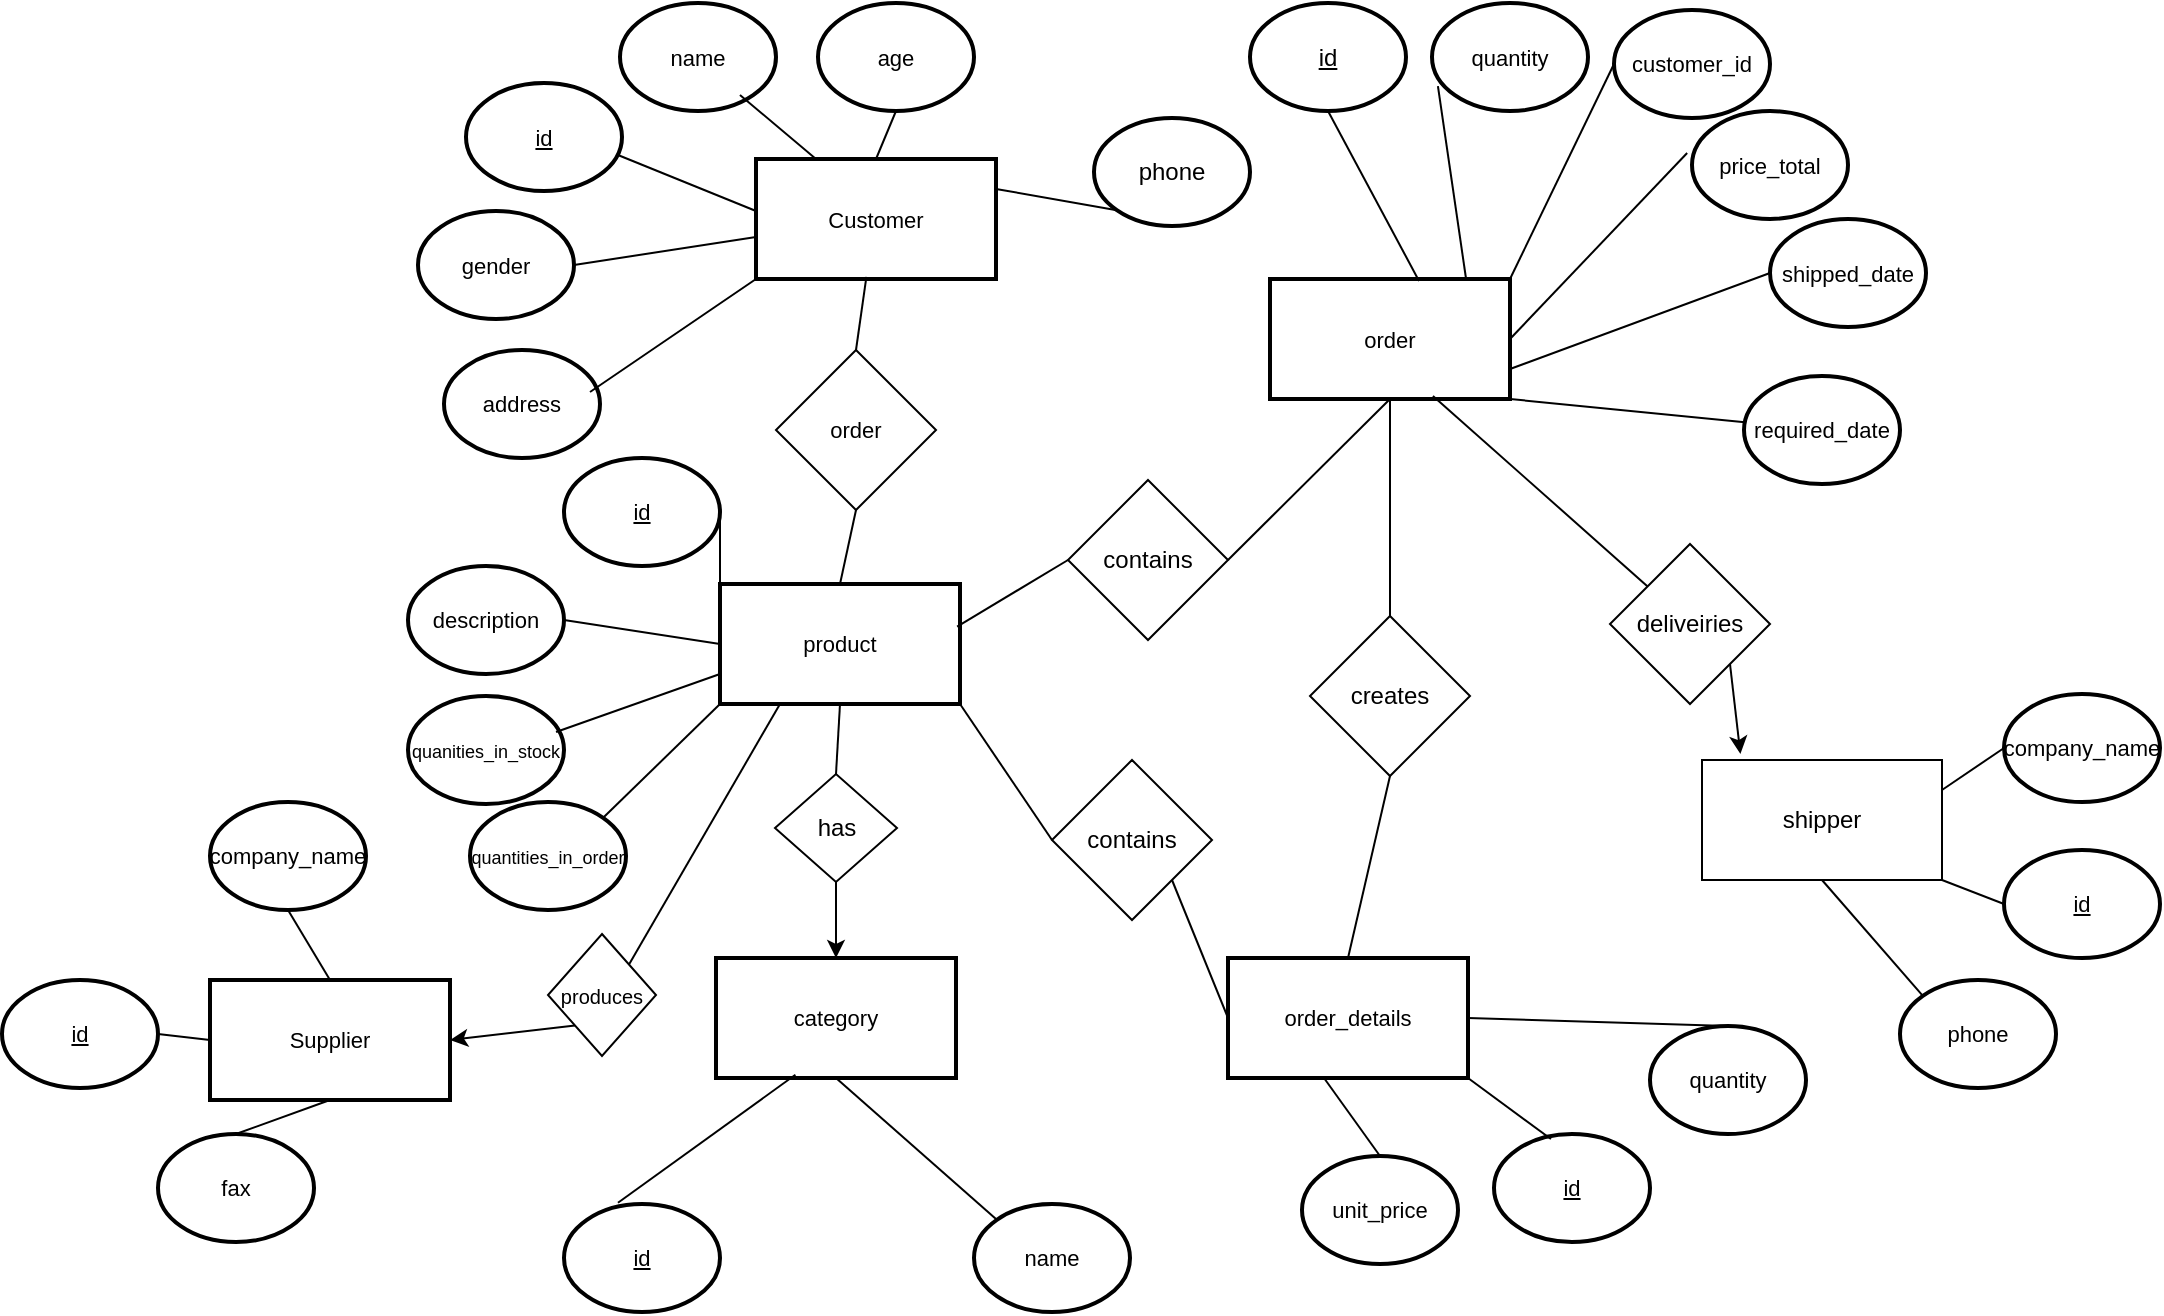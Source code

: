 <mxfile version="26.0.16">
  <diagram id="R2lEEEUBdFMjLlhIrx00" name="Page-1">
    <mxGraphModel dx="2417" dy="591" grid="1" gridSize="13" guides="1" tooltips="1" connect="1" arrows="1" fold="1" page="1" pageScale="1" pageWidth="850" pageHeight="1100" math="0" shadow="0" extFonts="Permanent Marker^https://fonts.googleapis.com/css?family=Permanent+Marker">
      <root>
        <mxCell id="0" />
        <mxCell id="1" parent="0" />
        <mxCell id="cmOm1PKUMlEA9yqi15UK-2" value="Customer" style="rounded=0;whiteSpace=wrap;html=1;strokeWidth=2;fontSize=11;" parent="1" vertex="1">
          <mxGeometry x="325" y="281.5" width="120" height="60" as="geometry" />
        </mxCell>
        <mxCell id="cmOm1PKUMlEA9yqi15UK-5" value="age" style="ellipse;whiteSpace=wrap;html=1;strokeWidth=2;perimeterSpacing=0;fontSize=11;" parent="1" vertex="1">
          <mxGeometry x="356" y="203.5" width="78" height="54" as="geometry" />
        </mxCell>
        <mxCell id="cmOm1PKUMlEA9yqi15UK-7" value="&lt;u&gt;id&lt;/u&gt;" style="ellipse;whiteSpace=wrap;html=1;strokeWidth=2;perimeterSpacing=0;fontSize=11;" parent="1" vertex="1">
          <mxGeometry x="180" y="243.5" width="78" height="54" as="geometry" />
        </mxCell>
        <mxCell id="cmOm1PKUMlEA9yqi15UK-8" value="name" style="ellipse;whiteSpace=wrap;html=1;strokeWidth=2;perimeterSpacing=0;fontSize=11;" parent="1" vertex="1">
          <mxGeometry x="257" y="203.5" width="78" height="54" as="geometry" />
        </mxCell>
        <mxCell id="cmOm1PKUMlEA9yqi15UK-9" value="gender" style="ellipse;whiteSpace=wrap;html=1;strokeWidth=2;perimeterSpacing=0;fontSize=11;" parent="1" vertex="1">
          <mxGeometry x="156" y="307.5" width="78" height="54" as="geometry" />
        </mxCell>
        <mxCell id="cmOm1PKUMlEA9yqi15UK-10" value="phone" style="ellipse;whiteSpace=wrap;html=1;strokeWidth=2;perimeterSpacing=0;" parent="1" vertex="1">
          <mxGeometry x="494" y="261" width="78" height="54" as="geometry" />
        </mxCell>
        <mxCell id="cmOm1PKUMlEA9yqi15UK-11" value="address" style="ellipse;whiteSpace=wrap;html=1;strokeWidth=2;perimeterSpacing=0;fontSize=11;" parent="1" vertex="1">
          <mxGeometry x="169" y="377" width="78" height="54" as="geometry" />
        </mxCell>
        <mxCell id="cmOm1PKUMlEA9yqi15UK-13" value="" style="endArrow=none;html=1;rounded=0;exitX=0.936;exitY=0.389;exitDx=0;exitDy=0;entryX=0;entryY=1;entryDx=0;entryDy=0;fontSize=11;exitPerimeter=0;" parent="1" source="cmOm1PKUMlEA9yqi15UK-11" target="cmOm1PKUMlEA9yqi15UK-2" edge="1">
          <mxGeometry width="50" height="50" relative="1" as="geometry">
            <mxPoint x="228" y="370.5" as="sourcePoint" />
            <mxPoint x="466" y="255.5" as="targetPoint" />
          </mxGeometry>
        </mxCell>
        <mxCell id="cmOm1PKUMlEA9yqi15UK-14" value="" style="endArrow=none;html=1;rounded=0;exitX=0.974;exitY=0.667;exitDx=0;exitDy=0;exitPerimeter=0;fontSize=11;" parent="1" source="cmOm1PKUMlEA9yqi15UK-7" edge="1">
          <mxGeometry width="50" height="50" relative="1" as="geometry">
            <mxPoint x="195" y="398.5" as="sourcePoint" />
            <mxPoint x="325" y="307.5" as="targetPoint" />
          </mxGeometry>
        </mxCell>
        <mxCell id="cmOm1PKUMlEA9yqi15UK-15" value="" style="endArrow=none;html=1;rounded=0;exitX=0.769;exitY=0.852;exitDx=0;exitDy=0;exitPerimeter=0;entryX=0.25;entryY=0;entryDx=0;entryDy=0;fontSize=11;" parent="1" source="cmOm1PKUMlEA9yqi15UK-8" target="cmOm1PKUMlEA9yqi15UK-2" edge="1">
          <mxGeometry width="50" height="50" relative="1" as="geometry">
            <mxPoint x="232" y="276.5" as="sourcePoint" />
            <mxPoint x="338" y="320.5" as="targetPoint" />
          </mxGeometry>
        </mxCell>
        <mxCell id="cmOm1PKUMlEA9yqi15UK-16" value="" style="endArrow=none;html=1;rounded=0;exitX=0.5;exitY=1;exitDx=0;exitDy=0;entryX=0.5;entryY=0;entryDx=0;entryDy=0;fontSize=11;" parent="1" source="cmOm1PKUMlEA9yqi15UK-5" target="cmOm1PKUMlEA9yqi15UK-2" edge="1">
          <mxGeometry width="50" height="50" relative="1" as="geometry">
            <mxPoint x="245" y="289.5" as="sourcePoint" />
            <mxPoint x="351" y="333.5" as="targetPoint" />
          </mxGeometry>
        </mxCell>
        <mxCell id="cmOm1PKUMlEA9yqi15UK-17" value="" style="endArrow=none;html=1;rounded=0;exitX=0;exitY=1;exitDx=0;exitDy=0;entryX=1;entryY=0.25;entryDx=0;entryDy=0;fontSize=11;" parent="1" source="cmOm1PKUMlEA9yqi15UK-10" target="cmOm1PKUMlEA9yqi15UK-2" edge="1">
          <mxGeometry width="50" height="50" relative="1" as="geometry">
            <mxPoint x="258" y="302.5" as="sourcePoint" />
            <mxPoint x="364" y="346.5" as="targetPoint" />
          </mxGeometry>
        </mxCell>
        <mxCell id="cmOm1PKUMlEA9yqi15UK-18" value="" style="endArrow=none;html=1;rounded=0;exitX=1;exitY=0.5;exitDx=0;exitDy=0;fontSize=11;" parent="1" source="cmOm1PKUMlEA9yqi15UK-9" edge="1">
          <mxGeometry width="50" height="50" relative="1" as="geometry">
            <mxPoint x="271" y="315.5" as="sourcePoint" />
            <mxPoint x="325" y="320.5" as="targetPoint" />
          </mxGeometry>
        </mxCell>
        <mxCell id="cmOm1PKUMlEA9yqi15UK-19" value="product" style="rounded=0;whiteSpace=wrap;html=1;strokeWidth=2;fontSize=11;" parent="1" vertex="1">
          <mxGeometry x="307" y="494" width="120" height="60" as="geometry" />
        </mxCell>
        <mxCell id="cmOm1PKUMlEA9yqi15UK-46" value="&lt;u&gt;id&lt;/u&gt;" style="ellipse;whiteSpace=wrap;html=1;strokeWidth=2;perimeterSpacing=0;fontSize=11;" parent="1" vertex="1">
          <mxGeometry x="229" y="431" width="78" height="54" as="geometry" />
        </mxCell>
        <mxCell id="cmOm1PKUMlEA9yqi15UK-47" value="description" style="ellipse;whiteSpace=wrap;html=1;strokeWidth=2;perimeterSpacing=0;fontSize=11;" parent="1" vertex="1">
          <mxGeometry x="151" y="485" width="78" height="54" as="geometry" />
        </mxCell>
        <mxCell id="cmOm1PKUMlEA9yqi15UK-61" value="order" style="rhombus;whiteSpace=wrap;html=1;fontSize=11;" parent="1" vertex="1">
          <mxGeometry x="335" y="377" width="80" height="80" as="geometry" />
        </mxCell>
        <mxCell id="cmOm1PKUMlEA9yqi15UK-62" value="" style="endArrow=none;html=1;rounded=0;entryX=0.46;entryY=0.983;entryDx=0;entryDy=0;entryPerimeter=0;exitX=0.5;exitY=0;exitDx=0;exitDy=0;fontSize=11;" parent="1" source="cmOm1PKUMlEA9yqi15UK-61" target="cmOm1PKUMlEA9yqi15UK-2" edge="1">
          <mxGeometry width="50" height="50" relative="1" as="geometry">
            <mxPoint x="328" y="372.5" as="sourcePoint" />
            <mxPoint x="323" y="411.5" as="targetPoint" />
          </mxGeometry>
        </mxCell>
        <mxCell id="cmOm1PKUMlEA9yqi15UK-63" value="" style="endArrow=none;html=1;rounded=0;entryX=0.5;entryY=1;entryDx=0;entryDy=0;exitX=0.5;exitY=0;exitDx=0;exitDy=0;fontSize=11;" parent="1" source="cmOm1PKUMlEA9yqi15UK-19" target="cmOm1PKUMlEA9yqi15UK-61" edge="1">
          <mxGeometry width="50" height="50" relative="1" as="geometry">
            <mxPoint x="312" y="479" as="sourcePoint" />
            <mxPoint x="362" y="429" as="targetPoint" />
          </mxGeometry>
        </mxCell>
        <mxCell id="cmOm1PKUMlEA9yqi15UK-68" value="" style="endArrow=none;html=1;rounded=0;exitX=1;exitY=0.5;exitDx=0;exitDy=0;entryX=0;entryY=0.5;entryDx=0;entryDy=0;fontSize=11;" parent="1" source="cmOm1PKUMlEA9yqi15UK-46" target="cmOm1PKUMlEA9yqi15UK-19" edge="1">
          <mxGeometry width="50" height="50" relative="1" as="geometry">
            <mxPoint x="403" y="635" as="sourcePoint" />
            <mxPoint x="453" y="585" as="targetPoint" />
          </mxGeometry>
        </mxCell>
        <mxCell id="cmOm1PKUMlEA9yqi15UK-69" value="" style="endArrow=none;html=1;rounded=0;exitX=0;exitY=0.5;exitDx=0;exitDy=0;entryX=1;entryY=0.5;entryDx=0;entryDy=0;fontSize=11;" parent="1" source="cmOm1PKUMlEA9yqi15UK-19" target="cmOm1PKUMlEA9yqi15UK-47" edge="1">
          <mxGeometry width="50" height="50" relative="1" as="geometry">
            <mxPoint x="176" y="830" as="sourcePoint" />
            <mxPoint x="196" y="788" as="targetPoint" />
          </mxGeometry>
        </mxCell>
        <mxCell id="cmOm1PKUMlEA9yqi15UK-72" value="category" style="rounded=0;whiteSpace=wrap;html=1;strokeWidth=2;fontSize=11;" parent="1" vertex="1">
          <mxGeometry x="305" y="681" width="120" height="60" as="geometry" />
        </mxCell>
        <mxCell id="cmOm1PKUMlEA9yqi15UK-73" value="has" style="rhombus;whiteSpace=wrap;html=1;direction=south;" parent="1" vertex="1">
          <mxGeometry x="334.5" y="589" width="61" height="54" as="geometry" />
        </mxCell>
        <mxCell id="cmOm1PKUMlEA9yqi15UK-79" value="order" style="rounded=0;whiteSpace=wrap;html=1;strokeWidth=2;fontSize=11;" parent="1" vertex="1">
          <mxGeometry x="582" y="341.5" width="120" height="60" as="geometry" />
        </mxCell>
        <mxCell id="cmOm1PKUMlEA9yqi15UK-80" value="contains" style="rhombus;whiteSpace=wrap;html=1;" parent="1" vertex="1">
          <mxGeometry x="481" y="442" width="80" height="80" as="geometry" />
        </mxCell>
        <mxCell id="cmOm1PKUMlEA9yqi15UK-81" value="" style="endArrow=none;html=1;rounded=0;entryX=0.5;entryY=1;entryDx=0;entryDy=0;exitX=1;exitY=0.5;exitDx=0;exitDy=0;" parent="1" source="cmOm1PKUMlEA9yqi15UK-80" target="cmOm1PKUMlEA9yqi15UK-79" edge="1">
          <mxGeometry width="50" height="50" relative="1" as="geometry">
            <mxPoint x="637" y="557" as="sourcePoint" />
            <mxPoint x="687" y="507" as="targetPoint" />
          </mxGeometry>
        </mxCell>
        <mxCell id="cmOm1PKUMlEA9yqi15UK-82" value="" style="endArrow=none;html=1;rounded=0;exitX=0;exitY=0.5;exitDx=0;exitDy=0;entryX=0.988;entryY=0.355;entryDx=0;entryDy=0;entryPerimeter=0;" parent="1" source="cmOm1PKUMlEA9yqi15UK-80" target="cmOm1PKUMlEA9yqi15UK-19" edge="1">
          <mxGeometry width="50" height="50" relative="1" as="geometry">
            <mxPoint x="637" y="557" as="sourcePoint" />
            <mxPoint x="687" y="507" as="targetPoint" />
          </mxGeometry>
        </mxCell>
        <mxCell id="cmOm1PKUMlEA9yqi15UK-89" value="customer_id" style="ellipse;whiteSpace=wrap;html=1;strokeWidth=2;perimeterSpacing=0;fontSize=11;" parent="1" vertex="1">
          <mxGeometry x="754" y="207" width="78" height="54" as="geometry" />
        </mxCell>
        <mxCell id="cmOm1PKUMlEA9yqi15UK-90" value="price_total" style="ellipse;whiteSpace=wrap;html=1;strokeWidth=2;perimeterSpacing=0;fontSize=11;" parent="1" vertex="1">
          <mxGeometry x="793" y="257.5" width="78" height="54" as="geometry" />
        </mxCell>
        <mxCell id="cmOm1PKUMlEA9yqi15UK-92" value="" style="endArrow=none;html=1;rounded=0;exitX=1;exitY=0;exitDx=0;exitDy=0;entryX=0;entryY=0.5;entryDx=0;entryDy=0;" parent="1" source="cmOm1PKUMlEA9yqi15UK-79" target="cmOm1PKUMlEA9yqi15UK-89" edge="1">
          <mxGeometry width="50" height="50" relative="1" as="geometry">
            <mxPoint x="631" y="385" as="sourcePoint" />
            <mxPoint x="850" y="427" as="targetPoint" />
          </mxGeometry>
        </mxCell>
        <mxCell id="cmOm1PKUMlEA9yqi15UK-93" value="" style="endArrow=none;html=1;rounded=0;entryX=-0.031;entryY=0.389;entryDx=0;entryDy=0;entryPerimeter=0;exitX=1;exitY=0.5;exitDx=0;exitDy=0;" parent="1" source="cmOm1PKUMlEA9yqi15UK-79" target="cmOm1PKUMlEA9yqi15UK-90" edge="1">
          <mxGeometry width="50" height="50" relative="1" as="geometry">
            <mxPoint x="744" y="434" as="sourcePoint" />
            <mxPoint x="793" y="398" as="targetPoint" />
          </mxGeometry>
        </mxCell>
        <mxCell id="cmOm1PKUMlEA9yqi15UK-96" value="name" style="ellipse;whiteSpace=wrap;html=1;strokeWidth=2;perimeterSpacing=0;fontSize=11;" parent="1" vertex="1">
          <mxGeometry x="434" y="804" width="78" height="54" as="geometry" />
        </mxCell>
        <mxCell id="cmOm1PKUMlEA9yqi15UK-97" value="" style="endArrow=none;html=1;rounded=0;exitX=0;exitY=0;exitDx=0;exitDy=0;entryX=0.5;entryY=1;entryDx=0;entryDy=0;fontSize=11;" parent="1" source="cmOm1PKUMlEA9yqi15UK-96" target="cmOm1PKUMlEA9yqi15UK-72" edge="1">
          <mxGeometry width="50" height="50" relative="1" as="geometry">
            <mxPoint x="234" y="819" as="sourcePoint" />
            <mxPoint x="250" y="793" as="targetPoint" />
          </mxGeometry>
        </mxCell>
        <mxCell id="7yCO4wkSxaS4StRICMl2-3" value="&lt;u&gt;id&lt;/u&gt;" style="ellipse;whiteSpace=wrap;html=1;strokeWidth=2;perimeterSpacing=0;fontSize=11;" parent="1" vertex="1">
          <mxGeometry x="229" y="804" width="78" height="54" as="geometry" />
        </mxCell>
        <mxCell id="7yCO4wkSxaS4StRICMl2-6" value="" style="endArrow=none;html=1;rounded=0;exitX=0.346;exitY=-0.011;exitDx=0;exitDy=0;entryX=0.331;entryY=0.973;entryDx=0;entryDy=0;fontSize=11;entryPerimeter=0;exitPerimeter=0;" parent="1" source="7yCO4wkSxaS4StRICMl2-3" target="cmOm1PKUMlEA9yqi15UK-72" edge="1">
          <mxGeometry width="50" height="50" relative="1" as="geometry">
            <mxPoint x="349" y="832" as="sourcePoint" />
            <mxPoint x="263" y="806" as="targetPoint" />
          </mxGeometry>
        </mxCell>
        <mxCell id="7yCO4wkSxaS4StRICMl2-7" value="&lt;u&gt;id&lt;/u&gt;" style="ellipse;whiteSpace=wrap;html=1;strokeWidth=2;perimeterSpacing=0;" parent="1" vertex="1">
          <mxGeometry x="572" y="203.5" width="78" height="54" as="geometry" />
        </mxCell>
        <mxCell id="7yCO4wkSxaS4StRICMl2-8" value="" style="endArrow=none;html=1;rounded=0;entryX=0.5;entryY=1;entryDx=0;entryDy=0;exitX=0.621;exitY=0.016;exitDx=0;exitDy=0;exitPerimeter=0;" parent="1" source="cmOm1PKUMlEA9yqi15UK-79" target="7yCO4wkSxaS4StRICMl2-7" edge="1">
          <mxGeometry width="50" height="50" relative="1" as="geometry">
            <mxPoint x="744" y="434" as="sourcePoint" />
            <mxPoint x="793" y="398" as="targetPoint" />
          </mxGeometry>
        </mxCell>
        <mxCell id="fqGoL595c19xHA2UXv6J-1" value="Supplier" style="rounded=0;whiteSpace=wrap;html=1;strokeWidth=2;fontSize=11;" parent="1" vertex="1">
          <mxGeometry x="52" y="692" width="120" height="60" as="geometry" />
        </mxCell>
        <mxCell id="fqGoL595c19xHA2UXv6J-2" value="company_name" style="ellipse;whiteSpace=wrap;html=1;strokeWidth=2;perimeterSpacing=0;fontSize=11;" parent="1" vertex="1">
          <mxGeometry x="52" y="603" width="78" height="54" as="geometry" />
        </mxCell>
        <mxCell id="fqGoL595c19xHA2UXv6J-3" value="fax" style="ellipse;whiteSpace=wrap;html=1;strokeWidth=2;perimeterSpacing=0;fontSize=11;" parent="1" vertex="1">
          <mxGeometry x="26" y="769" width="78" height="54" as="geometry" />
        </mxCell>
        <mxCell id="fqGoL595c19xHA2UXv6J-5" value="" style="endArrow=none;html=1;rounded=0;entryX=0.5;entryY=1;entryDx=0;entryDy=0;exitX=0.5;exitY=0;exitDx=0;exitDy=0;" parent="1" source="fqGoL595c19xHA2UXv6J-1" target="fqGoL595c19xHA2UXv6J-2" edge="1">
          <mxGeometry width="50" height="50" relative="1" as="geometry">
            <mxPoint x="546" y="492" as="sourcePoint" />
            <mxPoint x="596" y="442" as="targetPoint" />
            <Array as="points" />
          </mxGeometry>
        </mxCell>
        <mxCell id="fqGoL595c19xHA2UXv6J-6" value="" style="endArrow=none;html=1;rounded=0;entryX=0.5;entryY=1;entryDx=0;entryDy=0;exitX=0.5;exitY=0;exitDx=0;exitDy=0;" parent="1" source="fqGoL595c19xHA2UXv6J-3" target="fqGoL595c19xHA2UXv6J-1" edge="1">
          <mxGeometry width="50" height="50" relative="1" as="geometry">
            <mxPoint x="47" y="503" as="sourcePoint" />
            <mxPoint x="47" y="473" as="targetPoint" />
            <Array as="points" />
          </mxGeometry>
        </mxCell>
        <mxCell id="nZyKp30fJ1EnYg38XN0T-20" value="&lt;font style=&quot;font-size: 10px;&quot;&gt;produces&lt;/font&gt;" style="rhombus;whiteSpace=wrap;html=1;" parent="1" vertex="1">
          <mxGeometry x="221" y="669" width="54" height="61" as="geometry" />
        </mxCell>
        <mxCell id="nZyKp30fJ1EnYg38XN0T-26" value="required_date" style="ellipse;whiteSpace=wrap;html=1;strokeWidth=2;perimeterSpacing=0;fontSize=11;" parent="1" vertex="1">
          <mxGeometry x="819" y="390" width="78" height="54" as="geometry" />
        </mxCell>
        <mxCell id="nZyKp30fJ1EnYg38XN0T-27" value="shipped_date" style="ellipse;whiteSpace=wrap;html=1;strokeWidth=2;perimeterSpacing=0;fontSize=11;" parent="1" vertex="1">
          <mxGeometry x="832" y="311.5" width="78" height="54" as="geometry" />
        </mxCell>
        <mxCell id="nZyKp30fJ1EnYg38XN0T-29" value="" style="endArrow=none;html=1;rounded=0;entryX=0;entryY=0.5;entryDx=0;entryDy=0;exitX=1;exitY=0.75;exitDx=0;exitDy=0;" parent="1" source="cmOm1PKUMlEA9yqi15UK-79" target="nZyKp30fJ1EnYg38XN0T-27" edge="1">
          <mxGeometry width="50" height="50" relative="1" as="geometry">
            <mxPoint x="731" y="403" as="sourcePoint" />
            <mxPoint x="843" y="508" as="targetPoint" />
          </mxGeometry>
        </mxCell>
        <mxCell id="nZyKp30fJ1EnYg38XN0T-31" value="" style="endArrow=none;html=1;rounded=0;exitX=1;exitY=1;exitDx=0;exitDy=0;" parent="1" source="cmOm1PKUMlEA9yqi15UK-79" target="nZyKp30fJ1EnYg38XN0T-26" edge="1">
          <mxGeometry width="50" height="50" relative="1" as="geometry">
            <mxPoint x="783" y="440" as="sourcePoint" />
            <mxPoint x="869" y="534" as="targetPoint" />
          </mxGeometry>
        </mxCell>
        <mxCell id="nZyKp30fJ1EnYg38XN0T-32" value="quantity" style="ellipse;whiteSpace=wrap;html=1;strokeWidth=2;perimeterSpacing=0;fontSize=11;" parent="1" vertex="1">
          <mxGeometry x="663" y="203.5" width="78" height="54" as="geometry" />
        </mxCell>
        <mxCell id="nZyKp30fJ1EnYg38XN0T-33" value="" style="endArrow=none;html=1;rounded=0;exitX=0.817;exitY=0;exitDx=0;exitDy=0;entryX=0.038;entryY=0.769;entryDx=0;entryDy=0;exitPerimeter=0;entryPerimeter=0;" parent="1" source="cmOm1PKUMlEA9yqi15UK-79" target="nZyKp30fJ1EnYg38XN0T-32" edge="1">
          <mxGeometry width="50" height="50" relative="1" as="geometry">
            <mxPoint x="757" y="384" as="sourcePoint" />
            <mxPoint x="845" y="376" as="targetPoint" />
          </mxGeometry>
        </mxCell>
        <mxCell id="nZyKp30fJ1EnYg38XN0T-34" value="order_details" style="rounded=0;whiteSpace=wrap;html=1;strokeWidth=2;fontSize=11;" parent="1" vertex="1">
          <mxGeometry x="561" y="681" width="120" height="60" as="geometry" />
        </mxCell>
        <mxCell id="nZyKp30fJ1EnYg38XN0T-39" value="" style="endArrow=none;html=1;rounded=0;entryX=0.25;entryY=1;entryDx=0;entryDy=0;exitX=1;exitY=0;exitDx=0;exitDy=0;" parent="1" source="nZyKp30fJ1EnYg38XN0T-20" target="cmOm1PKUMlEA9yqi15UK-19" edge="1">
          <mxGeometry width="50" height="50" relative="1" as="geometry">
            <mxPoint x="468" y="635" as="sourcePoint" />
            <mxPoint x="518" y="585" as="targetPoint" />
          </mxGeometry>
        </mxCell>
        <mxCell id="nZyKp30fJ1EnYg38XN0T-41" value="" style="endArrow=none;html=1;rounded=0;entryX=0.5;entryY=1;entryDx=0;entryDy=0;exitX=0;exitY=0.5;exitDx=0;exitDy=0;" parent="1" source="cmOm1PKUMlEA9yqi15UK-73" target="cmOm1PKUMlEA9yqi15UK-19" edge="1">
          <mxGeometry width="50" height="50" relative="1" as="geometry">
            <mxPoint x="257" y="656" as="sourcePoint" />
            <mxPoint x="350" y="567" as="targetPoint" />
          </mxGeometry>
        </mxCell>
        <mxCell id="nZyKp30fJ1EnYg38XN0T-42" value="creates" style="rhombus;whiteSpace=wrap;html=1;" parent="1" vertex="1">
          <mxGeometry x="602" y="510" width="80" height="80" as="geometry" />
        </mxCell>
        <mxCell id="nZyKp30fJ1EnYg38XN0T-43" value="" style="endArrow=none;html=1;rounded=0;entryX=0.5;entryY=1;entryDx=0;entryDy=0;exitX=0.5;exitY=0;exitDx=0;exitDy=0;" parent="1" source="nZyKp30fJ1EnYg38XN0T-42" target="cmOm1PKUMlEA9yqi15UK-79" edge="1">
          <mxGeometry width="50" height="50" relative="1" as="geometry">
            <mxPoint x="468" y="544" as="sourcePoint" />
            <mxPoint x="518" y="494" as="targetPoint" />
          </mxGeometry>
        </mxCell>
        <mxCell id="nZyKp30fJ1EnYg38XN0T-44" value="" style="endArrow=none;html=1;rounded=0;entryX=0.5;entryY=0;entryDx=0;entryDy=0;exitX=0.5;exitY=1;exitDx=0;exitDy=0;" parent="1" source="nZyKp30fJ1EnYg38XN0T-42" target="nZyKp30fJ1EnYg38XN0T-34" edge="1">
          <mxGeometry width="50" height="50" relative="1" as="geometry">
            <mxPoint x="664" y="494" as="sourcePoint" />
            <mxPoint x="684" y="435" as="targetPoint" />
          </mxGeometry>
        </mxCell>
        <mxCell id="nZyKp30fJ1EnYg38XN0T-48" value="quantity" style="ellipse;whiteSpace=wrap;html=1;strokeWidth=2;perimeterSpacing=0;fontSize=11;" parent="1" vertex="1">
          <mxGeometry x="772" y="715" width="78" height="54" as="geometry" />
        </mxCell>
        <mxCell id="nZyKp30fJ1EnYg38XN0T-49" value="unit_price" style="ellipse;whiteSpace=wrap;html=1;strokeWidth=2;perimeterSpacing=0;fontSize=11;" parent="1" vertex="1">
          <mxGeometry x="598" y="780" width="78" height="54" as="geometry" />
        </mxCell>
        <mxCell id="nZyKp30fJ1EnYg38XN0T-50" value="" style="endArrow=none;html=1;rounded=0;entryX=0.5;entryY=0;entryDx=0;entryDy=0;exitX=1;exitY=0.5;exitDx=0;exitDy=0;" parent="1" source="nZyKp30fJ1EnYg38XN0T-34" target="nZyKp30fJ1EnYg38XN0T-48" edge="1">
          <mxGeometry width="50" height="50" relative="1" as="geometry">
            <mxPoint x="676" y="574" as="sourcePoint" />
            <mxPoint x="655" y="634" as="targetPoint" />
          </mxGeometry>
        </mxCell>
        <mxCell id="nZyKp30fJ1EnYg38XN0T-52" value="" style="endArrow=none;html=1;rounded=0;entryX=0.5;entryY=0;entryDx=0;entryDy=0;exitX=0.4;exitY=1;exitDx=0;exitDy=0;exitPerimeter=0;" parent="1" source="nZyKp30fJ1EnYg38XN0T-34" target="nZyKp30fJ1EnYg38XN0T-49" edge="1">
          <mxGeometry width="50" height="50" relative="1" as="geometry">
            <mxPoint x="715" y="664" as="sourcePoint" />
            <mxPoint x="793" y="702" as="targetPoint" />
          </mxGeometry>
        </mxCell>
        <mxCell id="nZyKp30fJ1EnYg38XN0T-53" value="contains" style="rhombus;whiteSpace=wrap;html=1;" parent="1" vertex="1">
          <mxGeometry x="473" y="582" width="80" height="80" as="geometry" />
        </mxCell>
        <mxCell id="nZyKp30fJ1EnYg38XN0T-54" value="" style="endArrow=none;html=1;rounded=0;exitX=0;exitY=0.5;exitDx=0;exitDy=0;entryX=1;entryY=1;entryDx=0;entryDy=0;" parent="1" source="nZyKp30fJ1EnYg38XN0T-53" target="cmOm1PKUMlEA9yqi15UK-19" edge="1">
          <mxGeometry width="50" height="50" relative="1" as="geometry">
            <mxPoint x="494" y="495" as="sourcePoint" />
            <mxPoint x="439" y="528" as="targetPoint" />
          </mxGeometry>
        </mxCell>
        <mxCell id="nZyKp30fJ1EnYg38XN0T-55" value="" style="endArrow=none;html=1;rounded=0;exitX=1;exitY=1;exitDx=0;exitDy=0;entryX=0;entryY=0.5;entryDx=0;entryDy=0;" parent="1" source="nZyKp30fJ1EnYg38XN0T-53" target="nZyKp30fJ1EnYg38XN0T-34" edge="1">
          <mxGeometry width="50" height="50" relative="1" as="geometry">
            <mxPoint x="486" y="601" as="sourcePoint" />
            <mxPoint x="440" y="567" as="targetPoint" />
          </mxGeometry>
        </mxCell>
        <mxCell id="nZyKp30fJ1EnYg38XN0T-56" value="" style="endArrow=classic;html=1;rounded=0;exitX=1;exitY=0.5;exitDx=0;exitDy=0;entryX=0.5;entryY=0;entryDx=0;entryDy=0;" parent="1" source="cmOm1PKUMlEA9yqi15UK-73" target="cmOm1PKUMlEA9yqi15UK-72" edge="1">
          <mxGeometry width="50" height="50" relative="1" as="geometry">
            <mxPoint x="455" y="687" as="sourcePoint" />
            <mxPoint x="505" y="637" as="targetPoint" />
          </mxGeometry>
        </mxCell>
        <mxCell id="nZyKp30fJ1EnYg38XN0T-57" value="" style="endArrow=classic;html=1;rounded=0;exitX=0;exitY=1;exitDx=0;exitDy=0;entryX=1;entryY=0.5;entryDx=0;entryDy=0;" parent="1" source="nZyKp30fJ1EnYg38XN0T-20" target="fqGoL595c19xHA2UXv6J-1" edge="1">
          <mxGeometry width="50" height="50" relative="1" as="geometry">
            <mxPoint x="378" y="656" as="sourcePoint" />
            <mxPoint x="378" y="694" as="targetPoint" />
          </mxGeometry>
        </mxCell>
        <mxCell id="nZyKp30fJ1EnYg38XN0T-59" value="deliveiries" style="rhombus;whiteSpace=wrap;html=1;" parent="1" vertex="1">
          <mxGeometry x="752" y="474" width="80" height="80" as="geometry" />
        </mxCell>
        <mxCell id="nZyKp30fJ1EnYg38XN0T-60" value="" style="endArrow=none;html=1;rounded=0;entryX=0.679;entryY=0.975;entryDx=0;entryDy=0;entryPerimeter=0;" parent="1" source="nZyKp30fJ1EnYg38XN0T-59" target="cmOm1PKUMlEA9yqi15UK-79" edge="1">
          <mxGeometry width="50" height="50" relative="1" as="geometry">
            <mxPoint x="685" y="494" as="sourcePoint" />
            <mxPoint x="684" y="435" as="targetPoint" />
          </mxGeometry>
        </mxCell>
        <mxCell id="nZyKp30fJ1EnYg38XN0T-62" value="shipper" style="rounded=0;whiteSpace=wrap;html=1;" parent="1" vertex="1">
          <mxGeometry x="798" y="582" width="120" height="60" as="geometry" />
        </mxCell>
        <mxCell id="nZyKp30fJ1EnYg38XN0T-65" value="" style="endArrow=classic;html=1;rounded=0;entryX=0.16;entryY=-0.05;entryDx=0;entryDy=0;entryPerimeter=0;exitX=1;exitY=1;exitDx=0;exitDy=0;" parent="1" source="nZyKp30fJ1EnYg38XN0T-59" target="nZyKp30fJ1EnYg38XN0T-62" edge="1">
          <mxGeometry width="50" height="50" relative="1" as="geometry">
            <mxPoint x="455" y="557" as="sourcePoint" />
            <mxPoint x="505" y="507" as="targetPoint" />
          </mxGeometry>
        </mxCell>
        <mxCell id="nZyKp30fJ1EnYg38XN0T-66" value="company_name" style="ellipse;whiteSpace=wrap;html=1;strokeWidth=2;perimeterSpacing=0;fontSize=11;" parent="1" vertex="1">
          <mxGeometry x="949" y="549" width="78" height="54" as="geometry" />
        </mxCell>
        <mxCell id="nZyKp30fJ1EnYg38XN0T-67" value="phone" style="ellipse;whiteSpace=wrap;html=1;strokeWidth=2;perimeterSpacing=0;fontSize=11;" parent="1" vertex="1">
          <mxGeometry x="897" y="692" width="78" height="54" as="geometry" />
        </mxCell>
        <mxCell id="nZyKp30fJ1EnYg38XN0T-69" value="" style="endArrow=none;html=1;rounded=0;entryX=0;entryY=0.5;entryDx=0;entryDy=0;exitX=1;exitY=0.25;exitDx=0;exitDy=0;" parent="1" source="nZyKp30fJ1EnYg38XN0T-62" target="nZyKp30fJ1EnYg38XN0T-66" edge="1">
          <mxGeometry width="50" height="50" relative="1" as="geometry">
            <mxPoint x="962" y="585" as="sourcePoint" />
            <mxPoint x="832" y="705" as="targetPoint" />
          </mxGeometry>
        </mxCell>
        <mxCell id="nZyKp30fJ1EnYg38XN0T-71" value="" style="endArrow=none;html=1;rounded=0;entryX=0;entryY=0;entryDx=0;entryDy=0;exitX=0.5;exitY=1;exitDx=0;exitDy=0;" parent="1" source="nZyKp30fJ1EnYg38XN0T-62" target="nZyKp30fJ1EnYg38XN0T-67" edge="1">
          <mxGeometry width="50" height="50" relative="1" as="geometry">
            <mxPoint x="758" y="677" as="sourcePoint" />
            <mxPoint x="845" y="718" as="targetPoint" />
          </mxGeometry>
        </mxCell>
        <mxCell id="nZyKp30fJ1EnYg38XN0T-72" value="&lt;u&gt;id&lt;/u&gt;" style="ellipse;whiteSpace=wrap;html=1;strokeWidth=2;perimeterSpacing=0;fontSize=11;" parent="1" vertex="1">
          <mxGeometry x="694" y="769" width="78" height="54" as="geometry" />
        </mxCell>
        <mxCell id="nZyKp30fJ1EnYg38XN0T-73" value="&lt;u&gt;id&lt;/u&gt;" style="ellipse;whiteSpace=wrap;html=1;strokeWidth=2;perimeterSpacing=0;fontSize=11;" parent="1" vertex="1">
          <mxGeometry x="949" y="627" width="78" height="54" as="geometry" />
        </mxCell>
        <mxCell id="nZyKp30fJ1EnYg38XN0T-74" value="" style="endArrow=none;html=1;rounded=0;exitX=0.365;exitY=0.046;exitDx=0;exitDy=0;entryX=1;entryY=1;entryDx=0;entryDy=0;exitPerimeter=0;" parent="1" source="nZyKp30fJ1EnYg38XN0T-72" target="nZyKp30fJ1EnYg38XN0T-34" edge="1">
          <mxGeometry width="50" height="50" relative="1" as="geometry">
            <mxPoint x="546" y="655" as="sourcePoint" />
            <mxPoint x="574" y="724" as="targetPoint" />
          </mxGeometry>
        </mxCell>
        <mxCell id="nZyKp30fJ1EnYg38XN0T-75" value="" style="endArrow=none;html=1;rounded=0;exitX=0;exitY=0.5;exitDx=0;exitDy=0;entryX=1;entryY=1;entryDx=0;entryDy=0;" parent="1" source="nZyKp30fJ1EnYg38XN0T-73" target="nZyKp30fJ1EnYg38XN0T-62" edge="1">
          <mxGeometry width="50" height="50" relative="1" as="geometry">
            <mxPoint x="735" y="784" as="sourcePoint" />
            <mxPoint x="694" y="754" as="targetPoint" />
          </mxGeometry>
        </mxCell>
        <mxCell id="nZyKp30fJ1EnYg38XN0T-77" value="&lt;u&gt;id&lt;/u&gt;" style="ellipse;whiteSpace=wrap;html=1;strokeWidth=2;perimeterSpacing=0;fontSize=11;" parent="1" vertex="1">
          <mxGeometry x="-52" y="692" width="78" height="54" as="geometry" />
        </mxCell>
        <mxCell id="nZyKp30fJ1EnYg38XN0T-78" value="" style="endArrow=none;html=1;rounded=0;entryX=1;entryY=0.5;entryDx=0;entryDy=0;exitX=0;exitY=0.5;exitDx=0;exitDy=0;" parent="1" source="fqGoL595c19xHA2UXv6J-1" target="nZyKp30fJ1EnYg38XN0T-77" edge="1">
          <mxGeometry width="50" height="50" relative="1" as="geometry">
            <mxPoint x="86" y="702" as="sourcePoint" />
            <mxPoint x="26" y="621" as="targetPoint" />
            <Array as="points" />
          </mxGeometry>
        </mxCell>
        <mxCell id="MeWlTyzHh4Z9SZNXbxV4-1" value="&lt;font style=&quot;font-size: 9px;&quot;&gt;quanities_in_stock&lt;/font&gt;" style="ellipse;whiteSpace=wrap;html=1;strokeWidth=2;perimeterSpacing=0;fontSize=11;" vertex="1" parent="1">
          <mxGeometry x="151" y="550" width="78" height="54" as="geometry" />
        </mxCell>
        <mxCell id="MeWlTyzHh4Z9SZNXbxV4-2" value="&lt;font style=&quot;font-size: 9px;&quot;&gt;quantities_in_order&lt;/font&gt;" style="ellipse;whiteSpace=wrap;html=1;strokeWidth=2;perimeterSpacing=0;fontSize=11;" vertex="1" parent="1">
          <mxGeometry x="182" y="603" width="78" height="54" as="geometry" />
        </mxCell>
        <mxCell id="MeWlTyzHh4Z9SZNXbxV4-3" value="" style="endArrow=none;html=1;rounded=0;exitX=0;exitY=0.75;exitDx=0;exitDy=0;entryX=0.949;entryY=0.333;entryDx=0;entryDy=0;fontSize=11;entryPerimeter=0;" edge="1" parent="1" source="cmOm1PKUMlEA9yqi15UK-19" target="MeWlTyzHh4Z9SZNXbxV4-1">
          <mxGeometry width="50" height="50" relative="1" as="geometry">
            <mxPoint x="320" y="537" as="sourcePoint" />
            <mxPoint x="242" y="525" as="targetPoint" />
          </mxGeometry>
        </mxCell>
        <mxCell id="MeWlTyzHh4Z9SZNXbxV4-4" value="" style="endArrow=none;html=1;rounded=0;exitX=0;exitY=1;exitDx=0;exitDy=0;entryX=1;entryY=0;entryDx=0;entryDy=0;fontSize=11;" edge="1" parent="1" source="cmOm1PKUMlEA9yqi15UK-19" target="MeWlTyzHh4Z9SZNXbxV4-2">
          <mxGeometry width="50" height="50" relative="1" as="geometry">
            <mxPoint x="320" y="552" as="sourcePoint" />
            <mxPoint x="238" y="581" as="targetPoint" />
          </mxGeometry>
        </mxCell>
      </root>
    </mxGraphModel>
  </diagram>
</mxfile>

